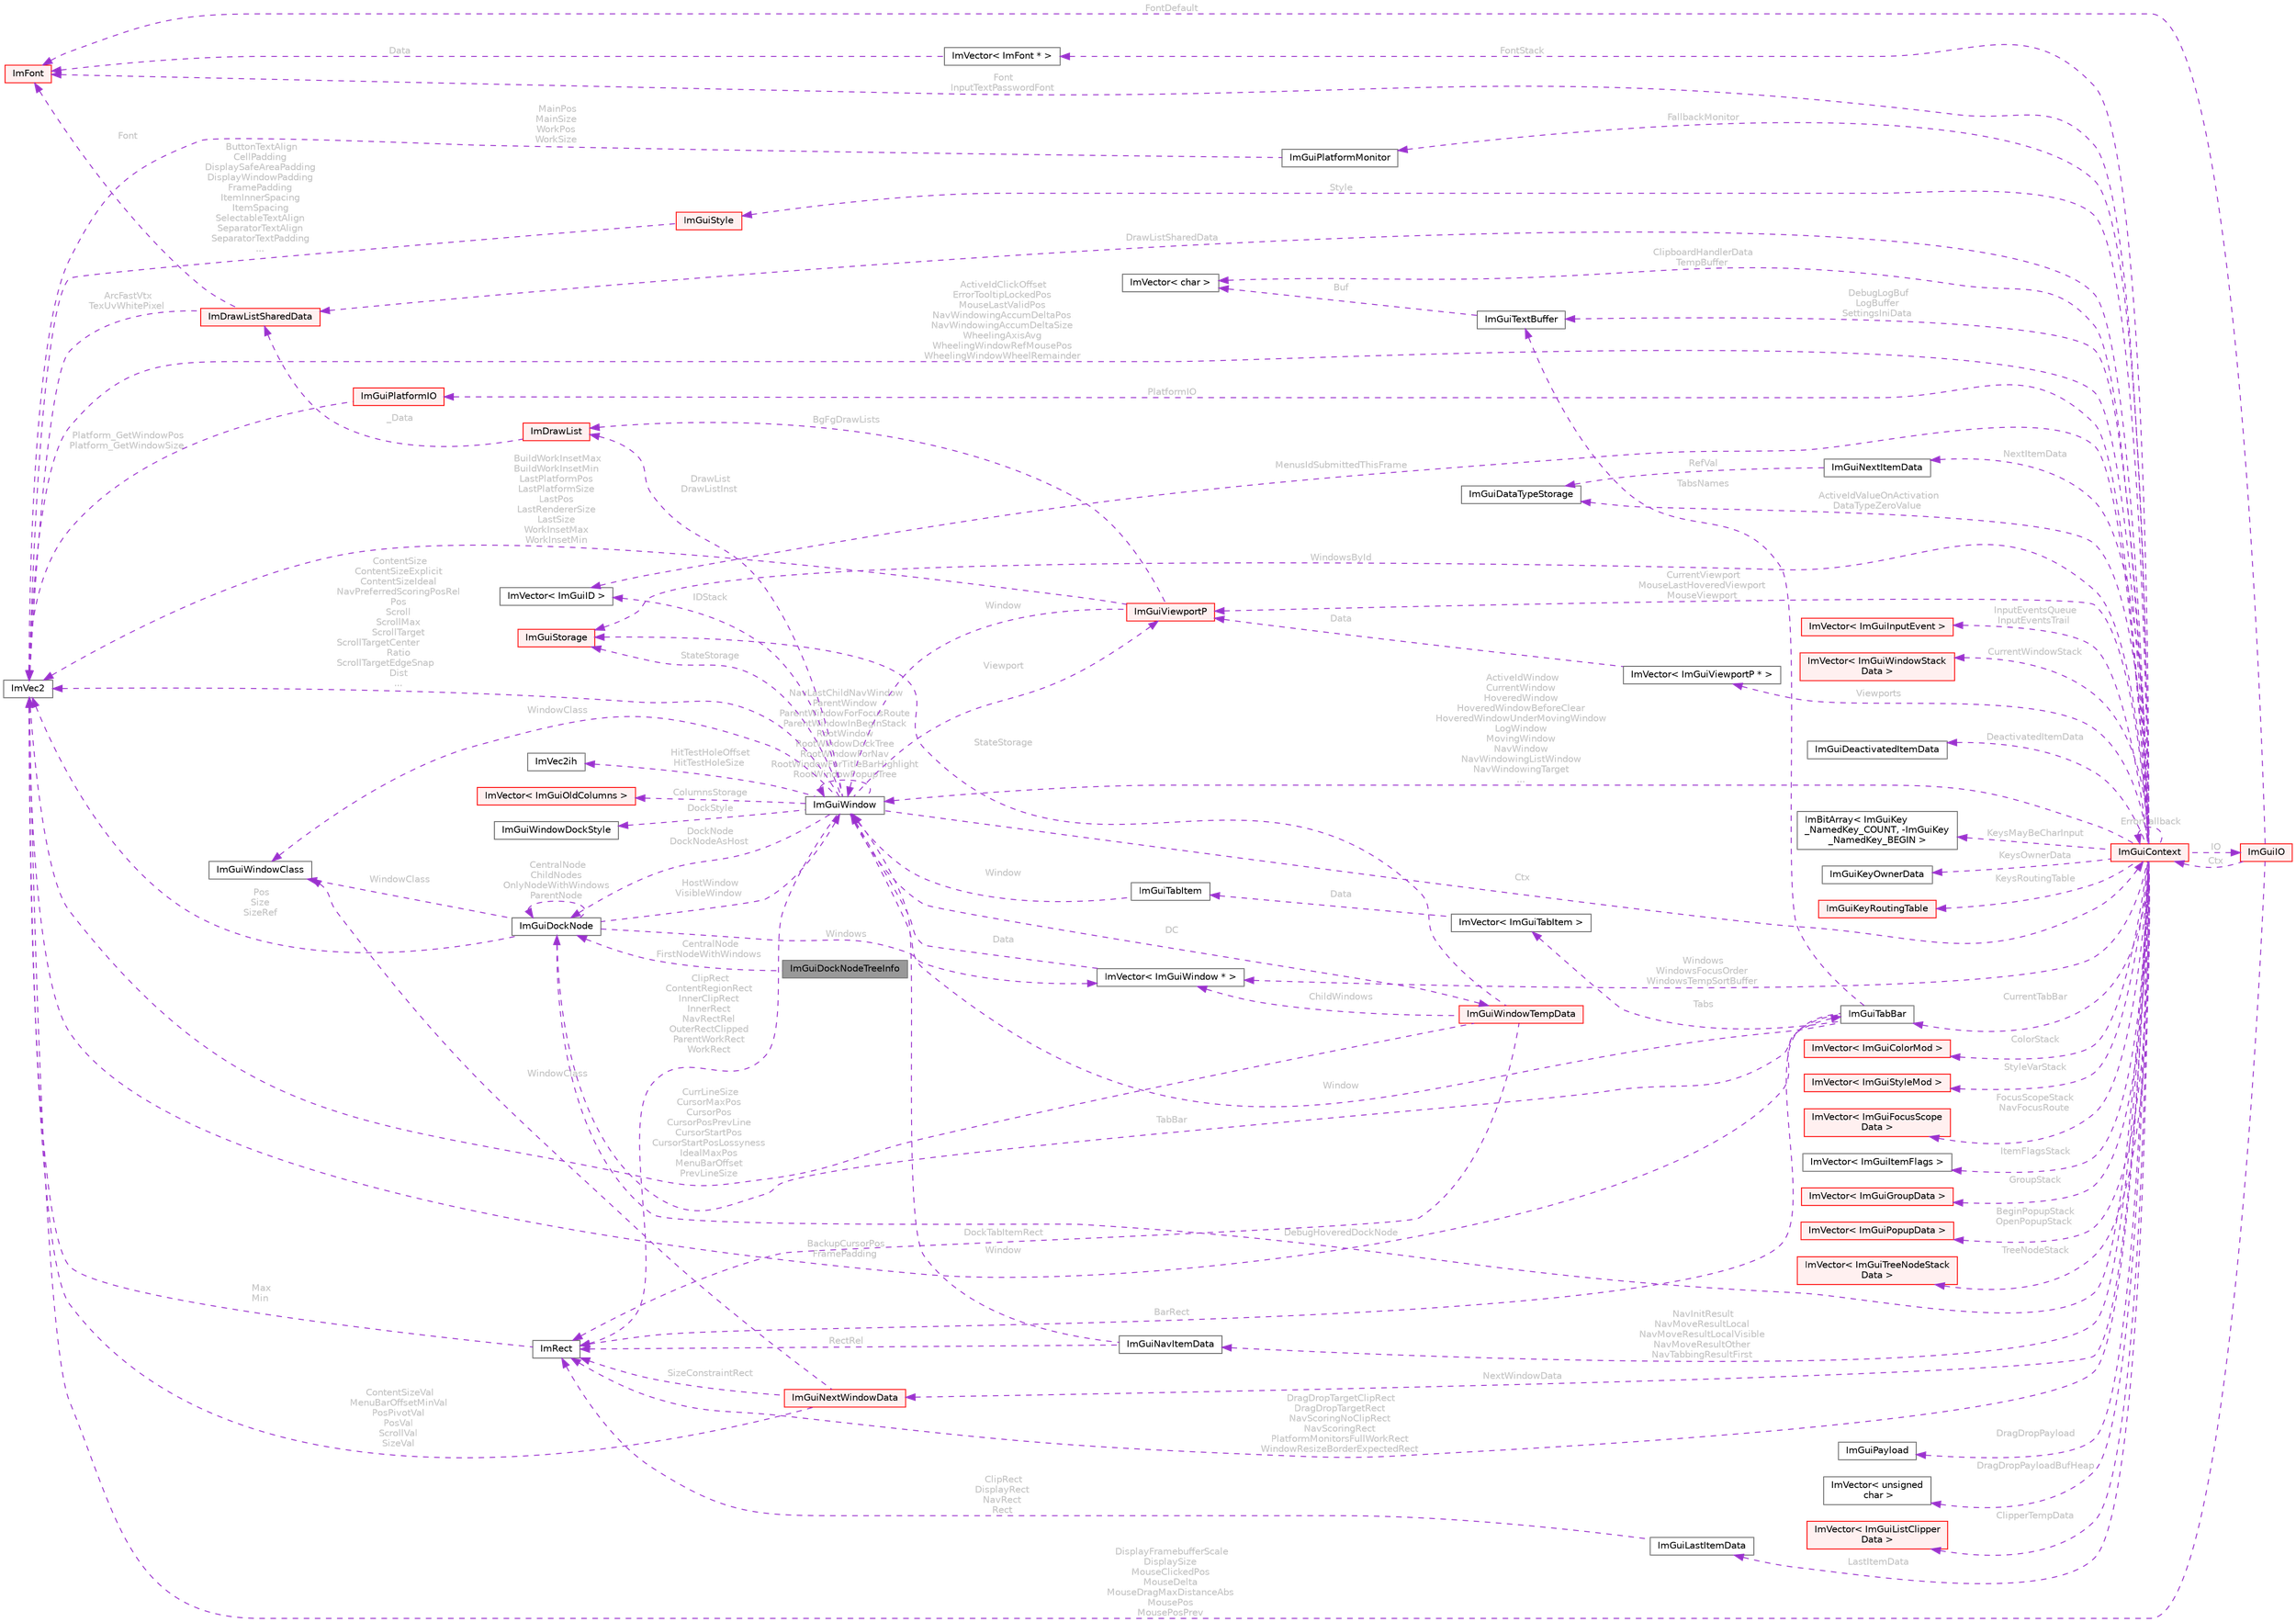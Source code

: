 digraph "ImGuiDockNodeTreeInfo"
{
 // LATEX_PDF_SIZE
  bgcolor="transparent";
  edge [fontname=Helvetica,fontsize=10,labelfontname=Helvetica,labelfontsize=10];
  node [fontname=Helvetica,fontsize=10,shape=box,height=0.2,width=0.4];
  rankdir="LR";
  Node1 [id="Node000001",label="ImGuiDockNodeTreeInfo",height=0.2,width=0.4,color="gray40", fillcolor="grey60", style="filled", fontcolor="black",tooltip=" "];
  Node2 -> Node1 [id="edge1_Node000001_Node000002",dir="back",color="darkorchid3",style="dashed",tooltip=" ",label=" CentralNode\nFirstNodeWithWindows",fontcolor="grey" ];
  Node2 [id="Node000002",label="ImGuiDockNode",height=0.2,width=0.4,color="gray40", fillcolor="white", style="filled",URL="$struct_im_gui_dock_node.html",tooltip=" "];
  Node2 -> Node2 [id="edge2_Node000002_Node000002",dir="back",color="darkorchid3",style="dashed",tooltip=" ",label=" CentralNode\nChildNodes\nOnlyNodeWithWindows\nParentNode",fontcolor="grey" ];
  Node3 -> Node2 [id="edge3_Node000002_Node000003",dir="back",color="darkorchid3",style="dashed",tooltip=" ",label=" Windows",fontcolor="grey" ];
  Node3 [id="Node000003",label="ImVector\< ImGuiWindow * \>",height=0.2,width=0.4,color="gray40", fillcolor="white", style="filled",URL="$struct_im_vector.html",tooltip=" "];
  Node4 -> Node3 [id="edge4_Node000003_Node000004",dir="back",color="darkorchid3",style="dashed",tooltip=" ",label=" Data",fontcolor="grey" ];
  Node4 [id="Node000004",label="ImGuiWindow",height=0.2,width=0.4,color="gray40", fillcolor="white", style="filled",URL="$struct_im_gui_window.html",tooltip=" "];
  Node5 -> Node4 [id="edge5_Node000004_Node000005",dir="back",color="darkorchid3",style="dashed",tooltip=" ",label=" Ctx",fontcolor="grey" ];
  Node5 [id="Node000005",label="ImGuiContext",height=0.2,width=0.4,color="red", fillcolor="#FFF0F0", style="filled",URL="$struct_im_gui_context.html",tooltip=" "];
  Node6 -> Node5 [id="edge6_Node000005_Node000006",dir="back",color="darkorchid3",style="dashed",tooltip=" ",label=" IO",fontcolor="grey" ];
  Node6 [id="Node000006",label="ImGuiIO",height=0.2,width=0.4,color="red", fillcolor="#FFF0F0", style="filled",URL="$struct_im_gui_i_o.html",tooltip=" "];
  Node7 -> Node6 [id="edge7_Node000006_Node000007",dir="back",color="darkorchid3",style="dashed",tooltip=" ",label=" DisplayFramebufferScale\nDisplaySize\nMouseClickedPos\nMouseDelta\nMouseDragMaxDistanceAbs\nMousePos\nMousePosPrev",fontcolor="grey" ];
  Node7 [id="Node000007",label="ImVec2",height=0.2,width=0.4,color="gray40", fillcolor="white", style="filled",URL="$struct_im_vec2.html",tooltip=" "];
  Node10 -> Node6 [id="edge8_Node000006_Node000010",dir="back",color="darkorchid3",style="dashed",tooltip=" ",label=" FontDefault",fontcolor="grey" ];
  Node10 [id="Node000010",label="ImFont",height=0.2,width=0.4,color="red", fillcolor="#FFF0F0", style="filled",URL="$struct_im_font.html",tooltip=" "];
  Node5 -> Node6 [id="edge9_Node000006_Node000005",dir="back",color="darkorchid3",style="dashed",tooltip=" ",label=" Ctx",fontcolor="grey" ];
  Node23 -> Node5 [id="edge10_Node000005_Node000023",dir="back",color="darkorchid3",style="dashed",tooltip=" ",label=" PlatformIO",fontcolor="grey" ];
  Node23 [id="Node000023",label="ImGuiPlatformIO",height=0.2,width=0.4,color="red", fillcolor="#FFF0F0", style="filled",URL="$struct_im_gui_platform_i_o.html",tooltip=" "];
  Node7 -> Node23 [id="edge11_Node000023_Node000007",dir="back",color="darkorchid3",style="dashed",tooltip=" ",label=" Platform_GetWindowPos\nPlatform_GetWindowSize",fontcolor="grey" ];
  Node45 -> Node5 [id="edge12_Node000005_Node000045",dir="back",color="darkorchid3",style="dashed",tooltip=" ",label=" Style",fontcolor="grey" ];
  Node45 [id="Node000045",label="ImGuiStyle",height=0.2,width=0.4,color="red", fillcolor="#FFF0F0", style="filled",URL="$struct_im_gui_style.html",tooltip=" "];
  Node7 -> Node45 [id="edge13_Node000045_Node000007",dir="back",color="darkorchid3",style="dashed",tooltip=" ",label=" ButtonTextAlign\nCellPadding\nDisplaySafeAreaPadding\nDisplayWindowPadding\nFramePadding\nItemInnerSpacing\nItemSpacing\nSelectableTextAlign\nSeparatorTextAlign\nSeparatorTextPadding\n...",fontcolor="grey" ];
  Node10 -> Node5 [id="edge14_Node000005_Node000010",dir="back",color="darkorchid3",style="dashed",tooltip=" ",label=" Font\nInputTextPasswordFont",fontcolor="grey" ];
  Node36 -> Node5 [id="edge15_Node000005_Node000036",dir="back",color="darkorchid3",style="dashed",tooltip=" ",label=" DrawListSharedData",fontcolor="grey" ];
  Node36 [id="Node000036",label="ImDrawListSharedData",height=0.2,width=0.4,color="red", fillcolor="#FFF0F0", style="filled",URL="$struct_im_draw_list_shared_data.html",tooltip=" "];
  Node7 -> Node36 [id="edge16_Node000036_Node000007",dir="back",color="darkorchid3",style="dashed",tooltip=" ",label=" ArcFastVtx\nTexUvWhitePixel",fontcolor="grey" ];
  Node10 -> Node36 [id="edge17_Node000036_Node000010",dir="back",color="darkorchid3",style="dashed",tooltip=" ",label=" Font",fontcolor="grey" ];
  Node46 -> Node5 [id="edge18_Node000005_Node000046",dir="back",color="darkorchid3",style="dashed",tooltip=" ",label=" InputEventsQueue\nInputEventsTrail",fontcolor="grey" ];
  Node46 [id="Node000046",label="ImVector\< ImGuiInputEvent \>",height=0.2,width=0.4,color="red", fillcolor="#FFF0F0", style="filled",URL="$struct_im_vector.html",tooltip=" "];
  Node3 -> Node5 [id="edge19_Node000005_Node000003",dir="back",color="darkorchid3",style="dashed",tooltip=" ",label=" Windows\nWindowsFocusOrder\nWindowsTempSortBuffer",fontcolor="grey" ];
  Node55 -> Node5 [id="edge20_Node000005_Node000055",dir="back",color="darkorchid3",style="dashed",tooltip=" ",label=" CurrentWindowStack",fontcolor="grey" ];
  Node55 [id="Node000055",label="ImVector\< ImGuiWindowStack\lData \>",height=0.2,width=0.4,color="red", fillcolor="#FFF0F0", style="filled",URL="$struct_im_vector.html",tooltip=" "];
  Node60 -> Node5 [id="edge21_Node000005_Node000060",dir="back",color="darkorchid3",style="dashed",tooltip=" ",label=" WindowsById",fontcolor="grey" ];
  Node60 [id="Node000060",label="ImGuiStorage",height=0.2,width=0.4,color="red", fillcolor="#FFF0F0", style="filled",URL="$struct_im_gui_storage.html",tooltip=" "];
  Node4 -> Node5 [id="edge22_Node000005_Node000004",dir="back",color="darkorchid3",style="dashed",tooltip=" ",label=" ActiveIdWindow\nCurrentWindow\nHoveredWindow\nHoveredWindowBeforeClear\nHoveredWindowUnderMovingWindow\nLogWindow\nMovingWindow\nNavWindow\nNavWindowingListWindow\nNavWindowingTarget\n...",fontcolor="grey" ];
  Node7 -> Node5 [id="edge23_Node000005_Node000007",dir="back",color="darkorchid3",style="dashed",tooltip=" ",label=" ActiveIdClickOffset\nErrorTooltipLockedPos\nMouseLastValidPos\nNavWindowingAccumDeltaPos\nNavWindowingAccumDeltaSize\nWheelingAxisAvg\nWheelingWindowRefMousePos\nWheelingWindowWheelRemainder",fontcolor="grey" ];
  Node63 -> Node5 [id="edge24_Node000005_Node000063",dir="back",color="darkorchid3",style="dashed",tooltip=" ",label=" DeactivatedItemData",fontcolor="grey" ];
  Node63 [id="Node000063",label="ImGuiDeactivatedItemData",height=0.2,width=0.4,color="gray40", fillcolor="white", style="filled",URL="$struct_im_gui_deactivated_item_data.html",tooltip=" "];
  Node64 -> Node5 [id="edge25_Node000005_Node000064",dir="back",color="darkorchid3",style="dashed",tooltip=" ",label=" ActiveIdValueOnActivation\nDataTypeZeroValue",fontcolor="grey" ];
  Node64 [id="Node000064",label="ImGuiDataTypeStorage",height=0.2,width=0.4,color="gray40", fillcolor="white", style="filled",URL="$struct_im_gui_data_type_storage.html",tooltip=" "];
  Node65 -> Node5 [id="edge26_Node000005_Node000065",dir="back",color="darkorchid3",style="dashed",tooltip=" ",label=" KeysMayBeCharInput",fontcolor="grey" ];
  Node65 [id="Node000065",label="ImBitArray\< ImGuiKey\l_NamedKey_COUNT, -ImGuiKey\l_NamedKey_BEGIN \>",height=0.2,width=0.4,color="gray40", fillcolor="white", style="filled",URL="$struct_im_bit_array.html",tooltip=" "];
  Node66 -> Node5 [id="edge27_Node000005_Node000066",dir="back",color="darkorchid3",style="dashed",tooltip=" ",label=" KeysOwnerData",fontcolor="grey" ];
  Node66 [id="Node000066",label="ImGuiKeyOwnerData",height=0.2,width=0.4,color="gray40", fillcolor="white", style="filled",URL="$struct_im_gui_key_owner_data.html",tooltip=" "];
  Node67 -> Node5 [id="edge28_Node000005_Node000067",dir="back",color="darkorchid3",style="dashed",tooltip=" ",label=" KeysRoutingTable",fontcolor="grey" ];
  Node67 [id="Node000067",label="ImGuiKeyRoutingTable",height=0.2,width=0.4,color="red", fillcolor="#FFF0F0", style="filled",URL="$struct_im_gui_key_routing_table.html",tooltip=" "];
  Node70 -> Node5 [id="edge29_Node000005_Node000070",dir="back",color="darkorchid3",style="dashed",tooltip=" ",label=" NextItemData",fontcolor="grey" ];
  Node70 [id="Node000070",label="ImGuiNextItemData",height=0.2,width=0.4,color="gray40", fillcolor="white", style="filled",URL="$struct_im_gui_next_item_data.html",tooltip=" "];
  Node64 -> Node70 [id="edge30_Node000070_Node000064",dir="back",color="darkorchid3",style="dashed",tooltip=" ",label=" RefVal",fontcolor="grey" ];
  Node57 -> Node5 [id="edge31_Node000005_Node000057",dir="back",color="darkorchid3",style="dashed",tooltip=" ",label=" LastItemData",fontcolor="grey" ];
  Node57 [id="Node000057",label="ImGuiLastItemData",height=0.2,width=0.4,color="gray40", fillcolor="white", style="filled",URL="$struct_im_gui_last_item_data.html",tooltip=" "];
  Node58 -> Node57 [id="edge32_Node000057_Node000058",dir="back",color="darkorchid3",style="dashed",tooltip=" ",label=" ClipRect\nDisplayRect\nNavRect\nRect",fontcolor="grey" ];
  Node58 [id="Node000058",label="ImRect",height=0.2,width=0.4,color="gray40", fillcolor="white", style="filled",URL="$struct_im_rect.html",tooltip=" "];
  Node7 -> Node58 [id="edge33_Node000058_Node000007",dir="back",color="darkorchid3",style="dashed",tooltip=" ",label=" Max\nMin",fontcolor="grey" ];
  Node71 -> Node5 [id="edge34_Node000005_Node000071",dir="back",color="darkorchid3",style="dashed",tooltip=" ",label=" NextWindowData",fontcolor="grey" ];
  Node71 [id="Node000071",label="ImGuiNextWindowData",height=0.2,width=0.4,color="red", fillcolor="#FFF0F0", style="filled",URL="$struct_im_gui_next_window_data.html",tooltip=" "];
  Node7 -> Node71 [id="edge35_Node000071_Node000007",dir="back",color="darkorchid3",style="dashed",tooltip=" ",label=" ContentSizeVal\nMenuBarOffsetMinVal\nPosPivotVal\nPosVal\nScrollVal\nSizeVal",fontcolor="grey" ];
  Node58 -> Node71 [id="edge36_Node000071_Node000058",dir="back",color="darkorchid3",style="dashed",tooltip=" ",label=" SizeConstraintRect",fontcolor="grey" ];
  Node73 -> Node71 [id="edge37_Node000071_Node000073",dir="back",color="darkorchid3",style="dashed",tooltip=" ",label=" WindowClass",fontcolor="grey" ];
  Node73 [id="Node000073",label="ImGuiWindowClass",height=0.2,width=0.4,color="gray40", fillcolor="white", style="filled",URL="$struct_im_gui_window_class.html",tooltip=" "];
  Node74 -> Node5 [id="edge38_Node000005_Node000074",dir="back",color="darkorchid3",style="dashed",tooltip=" ",label=" ColorStack",fontcolor="grey" ];
  Node74 [id="Node000074",label="ImVector\< ImGuiColorMod \>",height=0.2,width=0.4,color="red", fillcolor="#FFF0F0", style="filled",URL="$struct_im_vector.html",tooltip=" "];
  Node76 -> Node5 [id="edge39_Node000005_Node000076",dir="back",color="darkorchid3",style="dashed",tooltip=" ",label=" StyleVarStack",fontcolor="grey" ];
  Node76 [id="Node000076",label="ImVector\< ImGuiStyleMod \>",height=0.2,width=0.4,color="red", fillcolor="#FFF0F0", style="filled",URL="$struct_im_vector.html",tooltip=" "];
  Node9 -> Node5 [id="edge40_Node000005_Node000009",dir="back",color="darkorchid3",style="dashed",tooltip=" ",label=" FontStack",fontcolor="grey" ];
  Node9 [id="Node000009",label="ImVector\< ImFont * \>",height=0.2,width=0.4,color="gray40", fillcolor="white", style="filled",URL="$struct_im_vector.html",tooltip=" "];
  Node10 -> Node9 [id="edge41_Node000009_Node000010",dir="back",color="darkorchid3",style="dashed",tooltip=" ",label=" Data",fontcolor="grey" ];
  Node78 -> Node5 [id="edge42_Node000005_Node000078",dir="back",color="darkorchid3",style="dashed",tooltip=" ",label=" FocusScopeStack\nNavFocusRoute",fontcolor="grey" ];
  Node78 [id="Node000078",label="ImVector\< ImGuiFocusScope\lData \>",height=0.2,width=0.4,color="red", fillcolor="#FFF0F0", style="filled",URL="$struct_im_vector.html",tooltip=" "];
  Node80 -> Node5 [id="edge43_Node000005_Node000080",dir="back",color="darkorchid3",style="dashed",tooltip=" ",label=" ItemFlagsStack",fontcolor="grey" ];
  Node80 [id="Node000080",label="ImVector\< ImGuiItemFlags \>",height=0.2,width=0.4,color="gray40", fillcolor="white", style="filled",URL="$struct_im_vector.html",tooltip=" "];
  Node81 -> Node5 [id="edge44_Node000005_Node000081",dir="back",color="darkorchid3",style="dashed",tooltip=" ",label=" GroupStack",fontcolor="grey" ];
  Node81 [id="Node000081",label="ImVector\< ImGuiGroupData \>",height=0.2,width=0.4,color="red", fillcolor="#FFF0F0", style="filled",URL="$struct_im_vector.html",tooltip=" "];
  Node84 -> Node5 [id="edge45_Node000005_Node000084",dir="back",color="darkorchid3",style="dashed",tooltip=" ",label=" BeginPopupStack\nOpenPopupStack",fontcolor="grey" ];
  Node84 [id="Node000084",label="ImVector\< ImGuiPopupData \>",height=0.2,width=0.4,color="red", fillcolor="#FFF0F0", style="filled",URL="$struct_im_vector.html",tooltip=" "];
  Node86 -> Node5 [id="edge46_Node000005_Node000086",dir="back",color="darkorchid3",style="dashed",tooltip=" ",label=" TreeNodeStack",fontcolor="grey" ];
  Node86 [id="Node000086",label="ImVector\< ImGuiTreeNodeStack\lData \>",height=0.2,width=0.4,color="red", fillcolor="#FFF0F0", style="filled",URL="$struct_im_vector.html",tooltip=" "];
  Node88 -> Node5 [id="edge47_Node000005_Node000088",dir="back",color="darkorchid3",style="dashed",tooltip=" ",label=" Viewports",fontcolor="grey" ];
  Node88 [id="Node000088",label="ImVector\< ImGuiViewportP * \>",height=0.2,width=0.4,color="gray40", fillcolor="white", style="filled",URL="$struct_im_vector.html",tooltip=" "];
  Node89 -> Node88 [id="edge48_Node000088_Node000089",dir="back",color="darkorchid3",style="dashed",tooltip=" ",label=" Data",fontcolor="grey" ];
  Node89 [id="Node000089",label="ImGuiViewportP",height=0.2,width=0.4,color="red", fillcolor="#FFF0F0", style="filled",URL="$struct_im_gui_viewport_p.html",tooltip=" "];
  Node4 -> Node89 [id="edge49_Node000089_Node000004",dir="back",color="darkorchid3",style="dashed",tooltip=" ",label=" Window",fontcolor="grey" ];
  Node7 -> Node89 [id="edge50_Node000089_Node000007",dir="back",color="darkorchid3",style="dashed",tooltip=" ",label=" BuildWorkInsetMax\nBuildWorkInsetMin\nLastPlatformPos\nLastPlatformSize\nLastPos\nLastRendererSize\nLastSize\nWorkInsetMax\nWorkInsetMin",fontcolor="grey" ];
  Node30 -> Node89 [id="edge51_Node000089_Node000030",dir="back",color="darkorchid3",style="dashed",tooltip=" ",label=" BgFgDrawLists",fontcolor="grey" ];
  Node30 [id="Node000030",label="ImDrawList",height=0.2,width=0.4,color="red", fillcolor="#FFF0F0", style="filled",URL="$struct_im_draw_list.html",tooltip=" "];
  Node36 -> Node30 [id="edge52_Node000030_Node000036",dir="back",color="darkorchid3",style="dashed",tooltip=" ",label=" _Data",fontcolor="grey" ];
  Node89 -> Node5 [id="edge53_Node000005_Node000089",dir="back",color="darkorchid3",style="dashed",tooltip=" ",label=" CurrentViewport\nMouseLastHoveredViewport\nMouseViewport",fontcolor="grey" ];
  Node25 -> Node5 [id="edge54_Node000005_Node000025",dir="back",color="darkorchid3",style="dashed",tooltip=" ",label=" FallbackMonitor",fontcolor="grey" ];
  Node25 [id="Node000025",label="ImGuiPlatformMonitor",height=0.2,width=0.4,color="gray40", fillcolor="white", style="filled",URL="$struct_im_gui_platform_monitor.html",tooltip=" "];
  Node7 -> Node25 [id="edge55_Node000025_Node000007",dir="back",color="darkorchid3",style="dashed",tooltip=" ",label=" MainPos\nMainSize\nWorkPos\nWorkSize",fontcolor="grey" ];
  Node58 -> Node5 [id="edge56_Node000005_Node000058",dir="back",color="darkorchid3",style="dashed",tooltip=" ",label=" DragDropTargetClipRect\nDragDropTargetRect\nNavScoringNoClipRect\nNavScoringRect\nPlatformMonitorsFullWorkRect\nWindowResizeBorderExpectedRect",fontcolor="grey" ];
  Node91 -> Node5 [id="edge57_Node000005_Node000091",dir="back",color="darkorchid3",style="dashed",tooltip=" ",label=" NavInitResult\nNavMoveResultLocal\nNavMoveResultLocalVisible\nNavMoveResultOther\nNavTabbingResultFirst",fontcolor="grey" ];
  Node91 [id="Node000091",label="ImGuiNavItemData",height=0.2,width=0.4,color="gray40", fillcolor="white", style="filled",URL="$struct_im_gui_nav_item_data.html",tooltip=" "];
  Node4 -> Node91 [id="edge58_Node000091_Node000004",dir="back",color="darkorchid3",style="dashed",tooltip=" ",label=" Window",fontcolor="grey" ];
  Node58 -> Node91 [id="edge59_Node000091_Node000058",dir="back",color="darkorchid3",style="dashed",tooltip=" ",label=" RectRel",fontcolor="grey" ];
  Node92 -> Node5 [id="edge60_Node000005_Node000092",dir="back",color="darkorchid3",style="dashed",tooltip=" ",label=" DragDropPayload",fontcolor="grey" ];
  Node92 [id="Node000092",label="ImGuiPayload",height=0.2,width=0.4,color="gray40", fillcolor="white", style="filled",URL="$struct_im_gui_payload.html",tooltip=" "];
  Node93 -> Node5 [id="edge61_Node000005_Node000093",dir="back",color="darkorchid3",style="dashed",tooltip=" ",label=" DragDropPayloadBufHeap",fontcolor="grey" ];
  Node93 [id="Node000093",label="ImVector\< unsigned\l char \>",height=0.2,width=0.4,color="gray40", fillcolor="white", style="filled",URL="$struct_im_vector.html",tooltip=" "];
  Node94 -> Node5 [id="edge62_Node000005_Node000094",dir="back",color="darkorchid3",style="dashed",tooltip=" ",label=" ClipperTempData",fontcolor="grey" ];
  Node94 [id="Node000094",label="ImVector\< ImGuiListClipper\lData \>",height=0.2,width=0.4,color="red", fillcolor="#FFF0F0", style="filled",URL="$struct_im_vector.html",tooltip=" "];
  Node118 -> Node5 [id="edge63_Node000005_Node000118",dir="back",color="darkorchid3",style="dashed",tooltip=" ",label=" CurrentTabBar",fontcolor="grey" ];
  Node118 [id="Node000118",label="ImGuiTabBar",height=0.2,width=0.4,color="gray40", fillcolor="white", style="filled",URL="$struct_im_gui_tab_bar.html",tooltip=" "];
  Node4 -> Node118 [id="edge64_Node000118_Node000004",dir="back",color="darkorchid3",style="dashed",tooltip=" ",label=" Window",fontcolor="grey" ];
  Node119 -> Node118 [id="edge65_Node000118_Node000119",dir="back",color="darkorchid3",style="dashed",tooltip=" ",label=" Tabs",fontcolor="grey" ];
  Node119 [id="Node000119",label="ImVector\< ImGuiTabItem \>",height=0.2,width=0.4,color="gray40", fillcolor="white", style="filled",URL="$struct_im_vector.html",tooltip=" "];
  Node120 -> Node119 [id="edge66_Node000119_Node000120",dir="back",color="darkorchid3",style="dashed",tooltip=" ",label=" Data",fontcolor="grey" ];
  Node120 [id="Node000120",label="ImGuiTabItem",height=0.2,width=0.4,color="gray40", fillcolor="white", style="filled",URL="$struct_im_gui_tab_item.html",tooltip=" "];
  Node4 -> Node120 [id="edge67_Node000120_Node000004",dir="back",color="darkorchid3",style="dashed",tooltip=" ",label=" Window",fontcolor="grey" ];
  Node58 -> Node118 [id="edge68_Node000118_Node000058",dir="back",color="darkorchid3",style="dashed",tooltip=" ",label=" BarRect",fontcolor="grey" ];
  Node7 -> Node118 [id="edge69_Node000118_Node000007",dir="back",color="darkorchid3",style="dashed",tooltip=" ",label=" BackupCursorPos\nFramePadding",fontcolor="grey" ];
  Node108 -> Node118 [id="edge70_Node000118_Node000108",dir="back",color="darkorchid3",style="dashed",tooltip=" ",label=" TabsNames",fontcolor="grey" ];
  Node108 [id="Node000108",label="ImGuiTextBuffer",height=0.2,width=0.4,color="gray40", fillcolor="white", style="filled",URL="$struct_im_gui_text_buffer.html",tooltip=" "];
  Node109 -> Node108 [id="edge71_Node000108_Node000109",dir="back",color="darkorchid3",style="dashed",tooltip=" ",label=" Buf",fontcolor="grey" ];
  Node109 [id="Node000109",label="ImVector\< char \>",height=0.2,width=0.4,color="gray40", fillcolor="white", style="filled",URL="$struct_im_vector.html",tooltip=" "];
  Node109 -> Node5 [id="edge72_Node000005_Node000109",dir="back",color="darkorchid3",style="dashed",tooltip=" ",label=" ClipboardHandlerData\nTempBuffer",fontcolor="grey" ];
  Node142 -> Node5 [id="edge73_Node000005_Node000142",dir="back",color="darkorchid3",style="dashed",tooltip=" ",label=" MenusIdSubmittedThisFrame",fontcolor="grey" ];
  Node142 [id="Node000142",label="ImVector\< ImGuiID \>",height=0.2,width=0.4,color="gray40", fillcolor="white", style="filled",URL="$struct_im_vector.html",tooltip=" "];
  Node108 -> Node5 [id="edge74_Node000005_Node000108",dir="back",color="darkorchid3",style="dashed",tooltip=" ",label=" DebugLogBuf\nLogBuffer\nSettingsIniData",fontcolor="grey" ];
  Node5 -> Node5 [id="edge75_Node000005_Node000005",dir="back",color="darkorchid3",style="dashed",tooltip=" ",label=" ErrorCallback",fontcolor="grey" ];
  Node2 -> Node5 [id="edge76_Node000005_Node000002",dir="back",color="darkorchid3",style="dashed",tooltip=" ",label=" DebugHoveredDockNode",fontcolor="grey" ];
  Node73 -> Node4 [id="edge77_Node000004_Node000073",dir="back",color="darkorchid3",style="dashed",tooltip=" ",label=" WindowClass",fontcolor="grey" ];
  Node89 -> Node4 [id="edge78_Node000004_Node000089",dir="back",color="darkorchid3",style="dashed",tooltip=" ",label=" Viewport",fontcolor="grey" ];
  Node7 -> Node4 [id="edge79_Node000004_Node000007",dir="back",color="darkorchid3",style="dashed",tooltip=" ",label=" ContentSize\nContentSizeExplicit\nContentSizeIdeal\nNavPreferredScoringPosRel\nPos\nScroll\nScrollMax\nScrollTarget\nScrollTargetCenter\lRatio\nScrollTargetEdgeSnap\lDist\n...",fontcolor="grey" ];
  Node142 -> Node4 [id="edge80_Node000004_Node000142",dir="back",color="darkorchid3",style="dashed",tooltip=" ",label=" IDStack",fontcolor="grey" ];
  Node166 -> Node4 [id="edge81_Node000004_Node000166",dir="back",color="darkorchid3",style="dashed",tooltip=" ",label=" DC",fontcolor="grey" ];
  Node166 [id="Node000166",label="ImGuiWindowTempData",height=0.2,width=0.4,color="red", fillcolor="#FFF0F0", style="filled",URL="$struct_im_gui_window_temp_data.html",tooltip=" "];
  Node7 -> Node166 [id="edge82_Node000166_Node000007",dir="back",color="darkorchid3",style="dashed",tooltip=" ",label=" CurrLineSize\nCursorMaxPos\nCursorPos\nCursorPosPrevLine\nCursorStartPos\nCursorStartPosLossyness\nIdealMaxPos\nMenuBarOffset\nPrevLineSize",fontcolor="grey" ];
  Node3 -> Node166 [id="edge83_Node000166_Node000003",dir="back",color="darkorchid3",style="dashed",tooltip=" ",label=" ChildWindows",fontcolor="grey" ];
  Node60 -> Node166 [id="edge84_Node000166_Node000060",dir="back",color="darkorchid3",style="dashed",tooltip=" ",label=" StateStorage",fontcolor="grey" ];
  Node58 -> Node166 [id="edge85_Node000166_Node000058",dir="back",color="darkorchid3",style="dashed",tooltip=" ",label=" DockTabItemRect",fontcolor="grey" ];
  Node58 -> Node4 [id="edge86_Node000004_Node000058",dir="back",color="darkorchid3",style="dashed",tooltip=" ",label=" ClipRect\nContentRegionRect\nInnerClipRect\nInnerRect\nNavRectRel\nOuterRectClipped\nParentWorkRect\nWorkRect",fontcolor="grey" ];
  Node151 -> Node4 [id="edge87_Node000004_Node000151",dir="back",color="darkorchid3",style="dashed",tooltip=" ",label=" HitTestHoleOffset\nHitTestHoleSize",fontcolor="grey" ];
  Node151 [id="Node000151",label="ImVec2ih",height=0.2,width=0.4,color="gray40", fillcolor="white", style="filled",URL="$struct_im_vec2ih.html",tooltip=" "];
  Node60 -> Node4 [id="edge88_Node000004_Node000060",dir="back",color="darkorchid3",style="dashed",tooltip=" ",label=" StateStorage",fontcolor="grey" ];
  Node171 -> Node4 [id="edge89_Node000004_Node000171",dir="back",color="darkorchid3",style="dashed",tooltip=" ",label=" ColumnsStorage",fontcolor="grey" ];
  Node171 [id="Node000171",label="ImVector\< ImGuiOldColumns \>",height=0.2,width=0.4,color="red", fillcolor="#FFF0F0", style="filled",URL="$struct_im_vector.html",tooltip=" "];
  Node30 -> Node4 [id="edge90_Node000004_Node000030",dir="back",color="darkorchid3",style="dashed",tooltip=" ",label=" DrawList\nDrawListInst",fontcolor="grey" ];
  Node4 -> Node4 [id="edge91_Node000004_Node000004",dir="back",color="darkorchid3",style="dashed",tooltip=" ",label=" NavLastChildNavWindow\nParentWindow\nParentWindowForFocusRoute\nParentWindowInBeginStack\nRootWindow\nRootWindowDockTree\nRootWindowForNav\nRootWindowForTitleBarHighlight\nRootWindowPopupTree",fontcolor="grey" ];
  Node172 -> Node4 [id="edge92_Node000004_Node000172",dir="back",color="darkorchid3",style="dashed",tooltip=" ",label=" DockStyle",fontcolor="grey" ];
  Node172 [id="Node000172",label="ImGuiWindowDockStyle",height=0.2,width=0.4,color="gray40", fillcolor="white", style="filled",URL="$struct_im_gui_window_dock_style.html",tooltip=" "];
  Node2 -> Node4 [id="edge93_Node000004_Node000002",dir="back",color="darkorchid3",style="dashed",tooltip=" ",label=" DockNode\nDockNodeAsHost",fontcolor="grey" ];
  Node118 -> Node2 [id="edge94_Node000002_Node000118",dir="back",color="darkorchid3",style="dashed",tooltip=" ",label=" TabBar",fontcolor="grey" ];
  Node7 -> Node2 [id="edge95_Node000002_Node000007",dir="back",color="darkorchid3",style="dashed",tooltip=" ",label=" Pos\nSize\nSizeRef",fontcolor="grey" ];
  Node73 -> Node2 [id="edge96_Node000002_Node000073",dir="back",color="darkorchid3",style="dashed",tooltip=" ",label=" WindowClass",fontcolor="grey" ];
  Node4 -> Node2 [id="edge97_Node000002_Node000004",dir="back",color="darkorchid3",style="dashed",tooltip=" ",label=" HostWindow\nVisibleWindow",fontcolor="grey" ];
}
